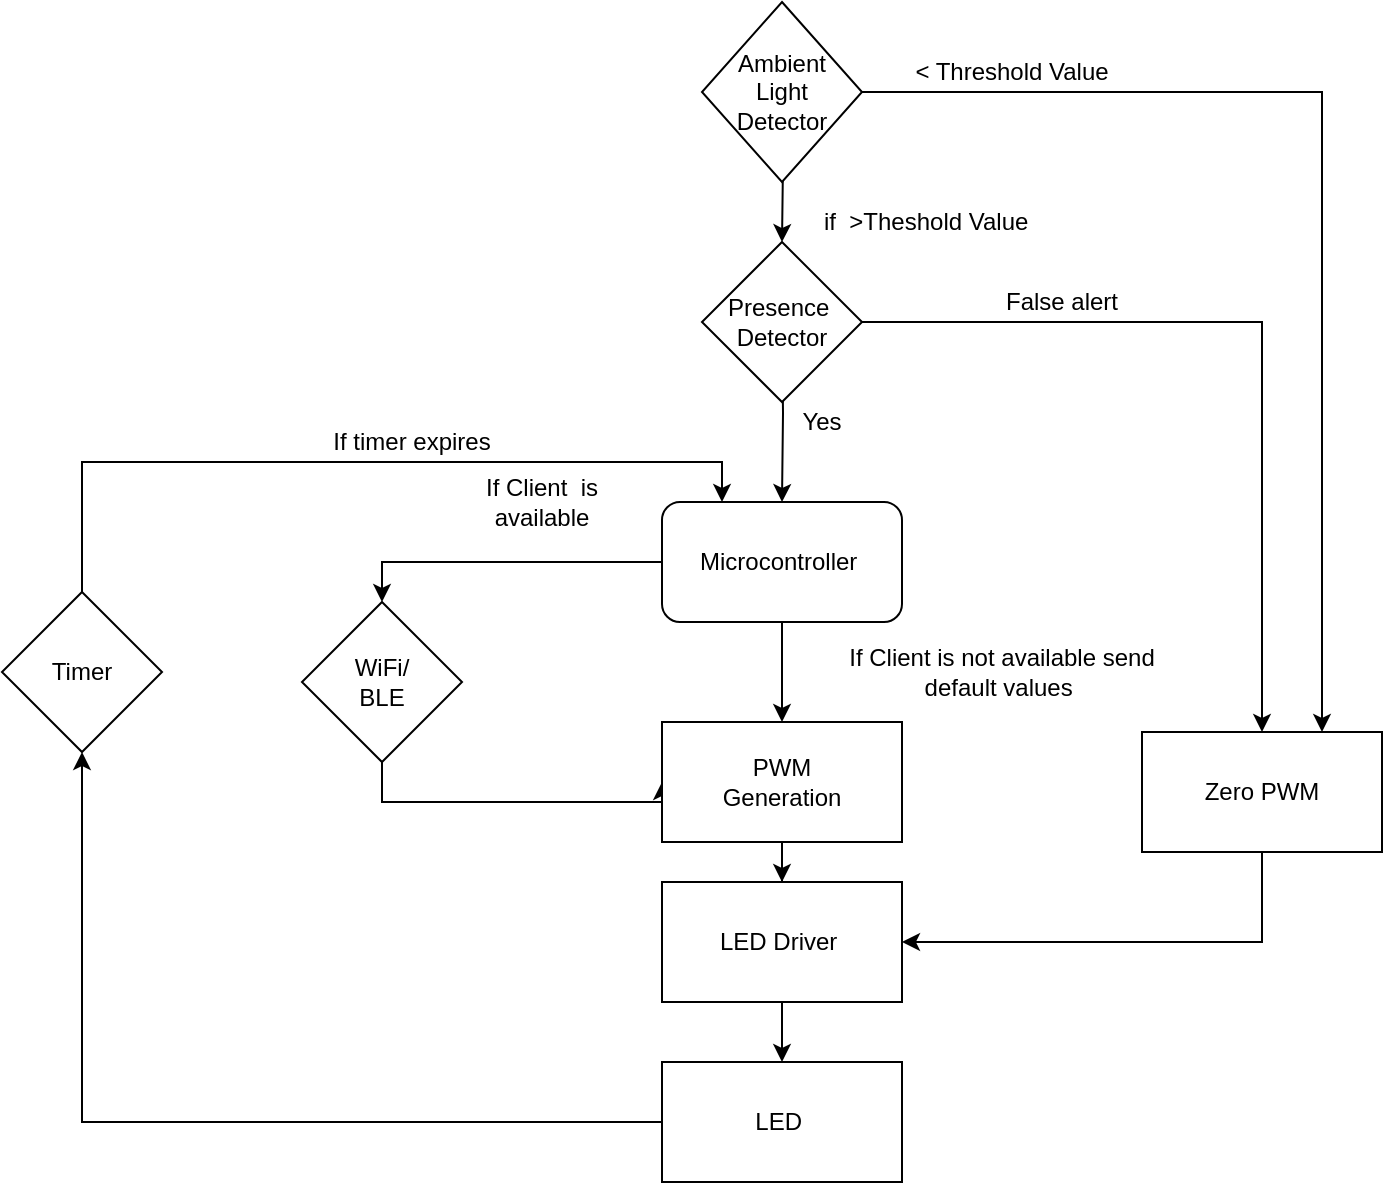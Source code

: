 <mxfile pages="1" version="11.2.3" type="github"><diagram id="GRaurX3HVcgkXK8La4Pc" name="Page-1"><mxGraphModel dx="1019" dy="522" grid="1" gridSize="10" guides="1" tooltips="1" connect="1" arrows="1" fold="1" page="1" pageScale="1" pageWidth="1169" pageHeight="827" math="0" shadow="0"><root><mxCell id="0"/><mxCell id="1" parent="0"/><mxCell id="gqhYtNWV0clG20DjC9D--4" value="" style="edgeStyle=orthogonalEdgeStyle;rounded=0;orthogonalLoop=1;jettySize=auto;html=1;entryX=0.5;entryY=0;entryDx=0;entryDy=0;" parent="1" target="gqhYtNWV0clG20DjC9D--13" edge="1"><mxGeometry relative="1" as="geometry"><mxPoint x="530" y="70" as="sourcePoint"/><mxPoint x="530" y="130" as="targetPoint"/></mxGeometry></mxCell><mxCell id="gqhYtNWV0clG20DjC9D--9" value="" style="edgeStyle=orthogonalEdgeStyle;rounded=0;orthogonalLoop=1;jettySize=auto;html=1;" parent="1" target="gqhYtNWV0clG20DjC9D--8" edge="1"><mxGeometry relative="1" as="geometry"><mxPoint x="530" y="190" as="sourcePoint"/></mxGeometry></mxCell><mxCell id="gqhYtNWV0clG20DjC9D--16" value="" style="edgeStyle=orthogonalEdgeStyle;rounded=0;orthogonalLoop=1;jettySize=auto;html=1;entryX=0.5;entryY=0;entryDx=0;entryDy=0;" parent="1" source="gqhYtNWV0clG20DjC9D--8" target="gqhYtNWV0clG20DjC9D--14" edge="1"><mxGeometry relative="1" as="geometry"><mxPoint x="390" y="300" as="targetPoint"/></mxGeometry></mxCell><mxCell id="gqhYtNWV0clG20DjC9D--21" value="" style="edgeStyle=orthogonalEdgeStyle;rounded=0;orthogonalLoop=1;jettySize=auto;html=1;" parent="1" source="gqhYtNWV0clG20DjC9D--8" target="gqhYtNWV0clG20DjC9D--17" edge="1"><mxGeometry relative="1" as="geometry"/></mxCell><mxCell id="gqhYtNWV0clG20DjC9D--8" value="Microcontroller&amp;nbsp;" style="rounded=1;whiteSpace=wrap;html=1;" parent="1" vertex="1"><mxGeometry x="470" y="280" width="120" height="60" as="geometry"/></mxCell><mxCell id="gqhYtNWV0clG20DjC9D--5" value="if&amp;nbsp; &amp;gt;Theshold Value" style="text;html=1;resizable=0;points=[];autosize=1;align=left;verticalAlign=top;spacingTop=-4;" parent="1" vertex="1"><mxGeometry x="549" y="130" width="120" height="10" as="geometry"/></mxCell><mxCell id="gqhYtNWV0clG20DjC9D--11" value="Yes" style="text;html=1;strokeColor=none;fillColor=none;align=center;verticalAlign=middle;whiteSpace=wrap;rounded=0;" parent="1" vertex="1"><mxGeometry x="530" y="230" width="40" height="20" as="geometry"/></mxCell><mxCell id="gqhYtNWV0clG20DjC9D--32" value="" style="edgeStyle=orthogonalEdgeStyle;rounded=0;orthogonalLoop=1;jettySize=auto;html=1;entryX=0.75;entryY=0;entryDx=0;entryDy=0;" parent="1" source="gqhYtNWV0clG20DjC9D--12" target="gqhYtNWV0clG20DjC9D--30" edge="1"><mxGeometry relative="1" as="geometry"><mxPoint x="800" y="390" as="targetPoint"/></mxGeometry></mxCell><mxCell id="gqhYtNWV0clG20DjC9D--12" value="&lt;span style=&quot;white-space: normal&quot;&gt;Ambient &lt;br&gt;Light&lt;/span&gt;&lt;br style=&quot;white-space: normal&quot;&gt;&lt;span style=&quot;white-space: normal&quot;&gt;Detector&lt;/span&gt;" style="rhombus;whiteSpace=wrap;html=1;" parent="1" vertex="1"><mxGeometry x="490" y="30" width="80" height="90" as="geometry"/></mxCell><mxCell id="gqhYtNWV0clG20DjC9D--34" value="" style="edgeStyle=orthogonalEdgeStyle;rounded=0;orthogonalLoop=1;jettySize=auto;html=1;entryX=0.5;entryY=0;entryDx=0;entryDy=0;" parent="1" source="gqhYtNWV0clG20DjC9D--13" target="gqhYtNWV0clG20DjC9D--30" edge="1"><mxGeometry relative="1" as="geometry"><mxPoint x="650" y="190" as="targetPoint"/></mxGeometry></mxCell><mxCell id="gqhYtNWV0clG20DjC9D--13" value="&lt;span style=&quot;white-space: normal&quot;&gt;Presence&amp;nbsp;&lt;/span&gt;&lt;br style=&quot;white-space: normal&quot;&gt;&lt;span style=&quot;white-space: normal&quot;&gt;Detector&lt;/span&gt;" style="rhombus;whiteSpace=wrap;html=1;" parent="1" vertex="1"><mxGeometry x="490" y="150" width="80" height="80" as="geometry"/></mxCell><mxCell id="gqhYtNWV0clG20DjC9D--19" value="" style="edgeStyle=orthogonalEdgeStyle;rounded=0;orthogonalLoop=1;jettySize=auto;html=1;entryX=0;entryY=0.5;entryDx=0;entryDy=0;" parent="1" source="gqhYtNWV0clG20DjC9D--14" target="gqhYtNWV0clG20DjC9D--17" edge="1"><mxGeometry relative="1" as="geometry"><mxPoint x="330" y="420" as="targetPoint"/><Array as="points"><mxPoint x="330" y="430"/></Array></mxGeometry></mxCell><mxCell id="gqhYtNWV0clG20DjC9D--14" value="WiFi/&lt;br&gt;BLE" style="rhombus;whiteSpace=wrap;html=1;" parent="1" vertex="1"><mxGeometry x="290" y="330" width="80" height="80" as="geometry"/></mxCell><mxCell id="gqhYtNWV0clG20DjC9D--24" value="" style="edgeStyle=orthogonalEdgeStyle;rounded=0;orthogonalLoop=1;jettySize=auto;html=1;" parent="1" source="gqhYtNWV0clG20DjC9D--17" target="gqhYtNWV0clG20DjC9D--23" edge="1"><mxGeometry relative="1" as="geometry"/></mxCell><mxCell id="gqhYtNWV0clG20DjC9D--17" value="PWM&lt;br&gt;Generation" style="rounded=0;whiteSpace=wrap;html=1;" parent="1" vertex="1"><mxGeometry x="470" y="390" width="120" height="60" as="geometry"/></mxCell><mxCell id="gqhYtNWV0clG20DjC9D--20" value="If Client&amp;nbsp; is available" style="text;html=1;strokeColor=none;fillColor=none;align=center;verticalAlign=middle;whiteSpace=wrap;rounded=0;" parent="1" vertex="1"><mxGeometry x="370" y="270" width="80" height="20" as="geometry"/></mxCell><mxCell id="gqhYtNWV0clG20DjC9D--22" value="If Client is not available send default values&amp;nbsp;" style="text;html=1;strokeColor=none;fillColor=none;align=center;verticalAlign=middle;whiteSpace=wrap;rounded=0;" parent="1" vertex="1"><mxGeometry x="550" y="355" width="180" height="20" as="geometry"/></mxCell><mxCell id="gqhYtNWV0clG20DjC9D--26" value="" style="edgeStyle=orthogonalEdgeStyle;rounded=0;orthogonalLoop=1;jettySize=auto;html=1;" parent="1" source="gqhYtNWV0clG20DjC9D--23" target="gqhYtNWV0clG20DjC9D--25" edge="1"><mxGeometry relative="1" as="geometry"/></mxCell><mxCell id="gqhYtNWV0clG20DjC9D--23" value="LED Driver&amp;nbsp;" style="rounded=0;whiteSpace=wrap;html=1;" parent="1" vertex="1"><mxGeometry x="470" y="470" width="120" height="60" as="geometry"/></mxCell><mxCell id="gqhYtNWV0clG20DjC9D--25" value="LED&amp;nbsp;" style="rounded=0;whiteSpace=wrap;html=1;" parent="1" vertex="1"><mxGeometry x="470" y="560" width="120" height="60" as="geometry"/></mxCell><mxCell id="gqhYtNWV0clG20DjC9D--38" value="" style="edgeStyle=orthogonalEdgeStyle;rounded=0;orthogonalLoop=1;jettySize=auto;html=1;entryX=1;entryY=0.5;entryDx=0;entryDy=0;" parent="1" source="gqhYtNWV0clG20DjC9D--30" target="gqhYtNWV0clG20DjC9D--23" edge="1"><mxGeometry relative="1" as="geometry"><mxPoint x="770" y="535" as="targetPoint"/><Array as="points"><mxPoint x="770" y="500"/></Array></mxGeometry></mxCell><mxCell id="gqhYtNWV0clG20DjC9D--30" value="Zero PWM" style="rounded=0;whiteSpace=wrap;html=1;" parent="1" vertex="1"><mxGeometry x="710" y="395" width="120" height="60" as="geometry"/></mxCell><mxCell id="gqhYtNWV0clG20DjC9D--35" value="False alert" style="text;html=1;strokeColor=none;fillColor=none;align=center;verticalAlign=middle;whiteSpace=wrap;rounded=0;" parent="1" vertex="1"><mxGeometry x="630" y="170" width="80" height="20" as="geometry"/></mxCell><mxCell id="gqhYtNWV0clG20DjC9D--36" value="&amp;lt; Threshold Value" style="text;html=1;strokeColor=none;fillColor=none;align=center;verticalAlign=middle;whiteSpace=wrap;rounded=0;" parent="1" vertex="1"><mxGeometry x="580" y="55" width="130" height="20" as="geometry"/></mxCell><mxCell id="mAjBEOgrtQWXxGy7jcK0-3" value="" style="edgeStyle=orthogonalEdgeStyle;rounded=0;orthogonalLoop=1;jettySize=auto;html=1;entryX=0.25;entryY=0;entryDx=0;entryDy=0;" edge="1" parent="1" source="gqhYtNWV0clG20DjC9D--44" target="gqhYtNWV0clG20DjC9D--8"><mxGeometry relative="1" as="geometry"><mxPoint x="180" y="245" as="targetPoint"/><Array as="points"><mxPoint x="180" y="260"/><mxPoint x="500" y="260"/></Array></mxGeometry></mxCell><mxCell id="gqhYtNWV0clG20DjC9D--44" value="Timer" style="rhombus;whiteSpace=wrap;html=1;" parent="1" vertex="1"><mxGeometry x="140" y="325" width="80" height="80" as="geometry"/></mxCell><mxCell id="mAjBEOgrtQWXxGy7jcK0-1" value="" style="edgeStyle=orthogonalEdgeStyle;rounded=0;orthogonalLoop=1;jettySize=auto;html=1;" edge="1" parent="1" source="gqhYtNWV0clG20DjC9D--25" target="gqhYtNWV0clG20DjC9D--44"><mxGeometry relative="1" as="geometry"><mxPoint x="180" y="240" as="targetPoint"/><mxPoint x="470" y="590" as="sourcePoint"/></mxGeometry></mxCell><mxCell id="mAjBEOgrtQWXxGy7jcK0-4" value="If timer expires" style="text;html=1;strokeColor=none;fillColor=none;align=center;verticalAlign=middle;whiteSpace=wrap;rounded=0;" vertex="1" parent="1"><mxGeometry x="280" y="240" width="130" height="20" as="geometry"/></mxCell></root></mxGraphModel></diagram></mxfile>